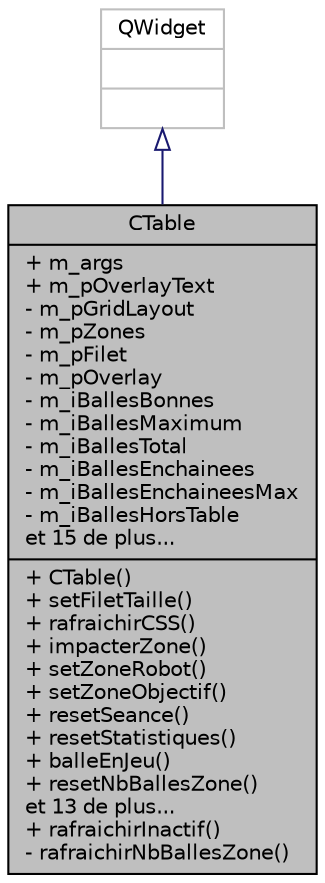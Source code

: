 digraph "CTable"
{
  bgcolor="transparent";
  edge [fontname="Helvetica",fontsize="10",labelfontname="Helvetica",labelfontsize="10"];
  node [fontname="Helvetica",fontsize="10",shape=record];
  Node1 [label="{CTable\n|+ m_args\l+ m_pOverlayText\l- m_pGridLayout\l- m_pZones\l- m_pFilet\l- m_pOverlay\l- m_iBallesBonnes\l- m_iBallesMaximum\l- m_iBallesTotal\l- m_iBallesEnchainees\l- m_iBallesEnchaineesMax\l- m_iBallesHorsTable\let 15 de plus...\l|+ CTable()\l+ setFiletTaille()\l+ rafraichirCSS()\l+ impacterZone()\l+ setZoneRobot()\l+ setZoneObjectif()\l+ resetSeance()\l+ resetStatistiques()\l+ balleEnJeu()\l+ resetNbBallesZone()\let 13 de plus...\l+ rafraichirInactif()\l- rafraichirNbBallesZone()\l}",height=0.2,width=0.4,color="black", fillcolor="grey75", style="filled", fontcolor="black"];
  Node2 -> Node1 [dir="back",color="midnightblue",fontsize="10",style="solid",arrowtail="onormal",fontname="Helvetica"];
  Node2 [label="{QWidget\n||}",height=0.2,width=0.4,color="grey75"];
}
